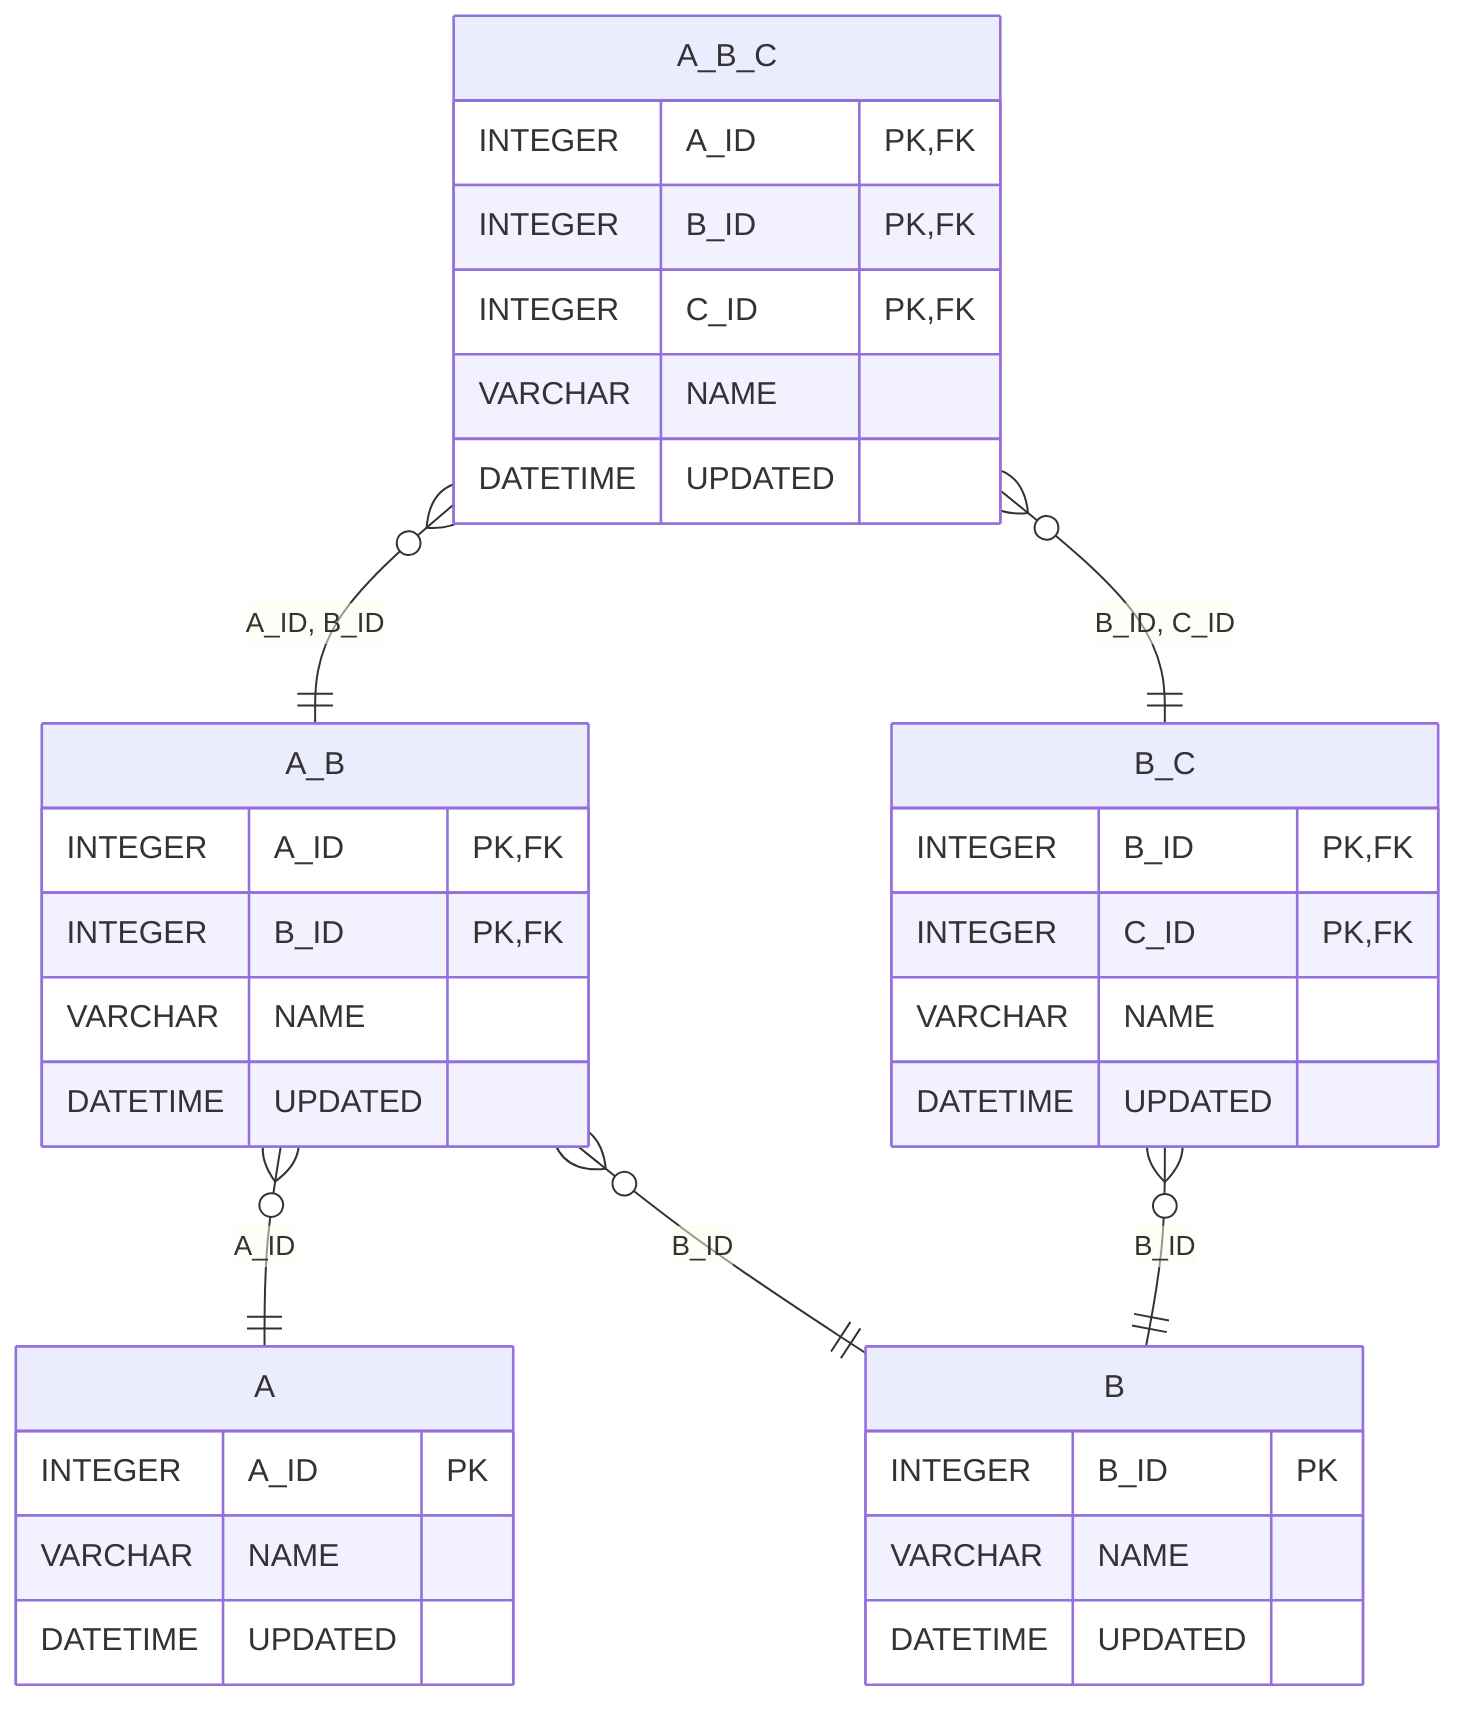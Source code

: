 erDiagram
    A_B {
        INTEGER A_ID PK, FK
        INTEGER B_ID PK, FK
        VARCHAR NAME
        DATETIME UPDATED
    }
    A_B }o--|| A : "A_ID"
    A_B }o--|| B : "B_ID"
    A {
        INTEGER A_ID PK
        VARCHAR NAME
        DATETIME UPDATED
    }
    A_B_C {
        INTEGER A_ID PK, FK
        INTEGER B_ID PK, FK
        INTEGER C_ID PK, FK
        VARCHAR NAME
        DATETIME UPDATED
    }
    A_B_C }o--|| A_B : "A_ID, B_ID"
    A_B_C }o--|| B_C : "B_ID, C_ID"
    B_C {
        INTEGER B_ID PK, FK
        INTEGER C_ID PK, FK
        VARCHAR NAME
        DATETIME UPDATED
    }
    B_C }o--|| B : "B_ID"
    B {
        INTEGER B_ID PK
        VARCHAR NAME
        DATETIME UPDATED
    }